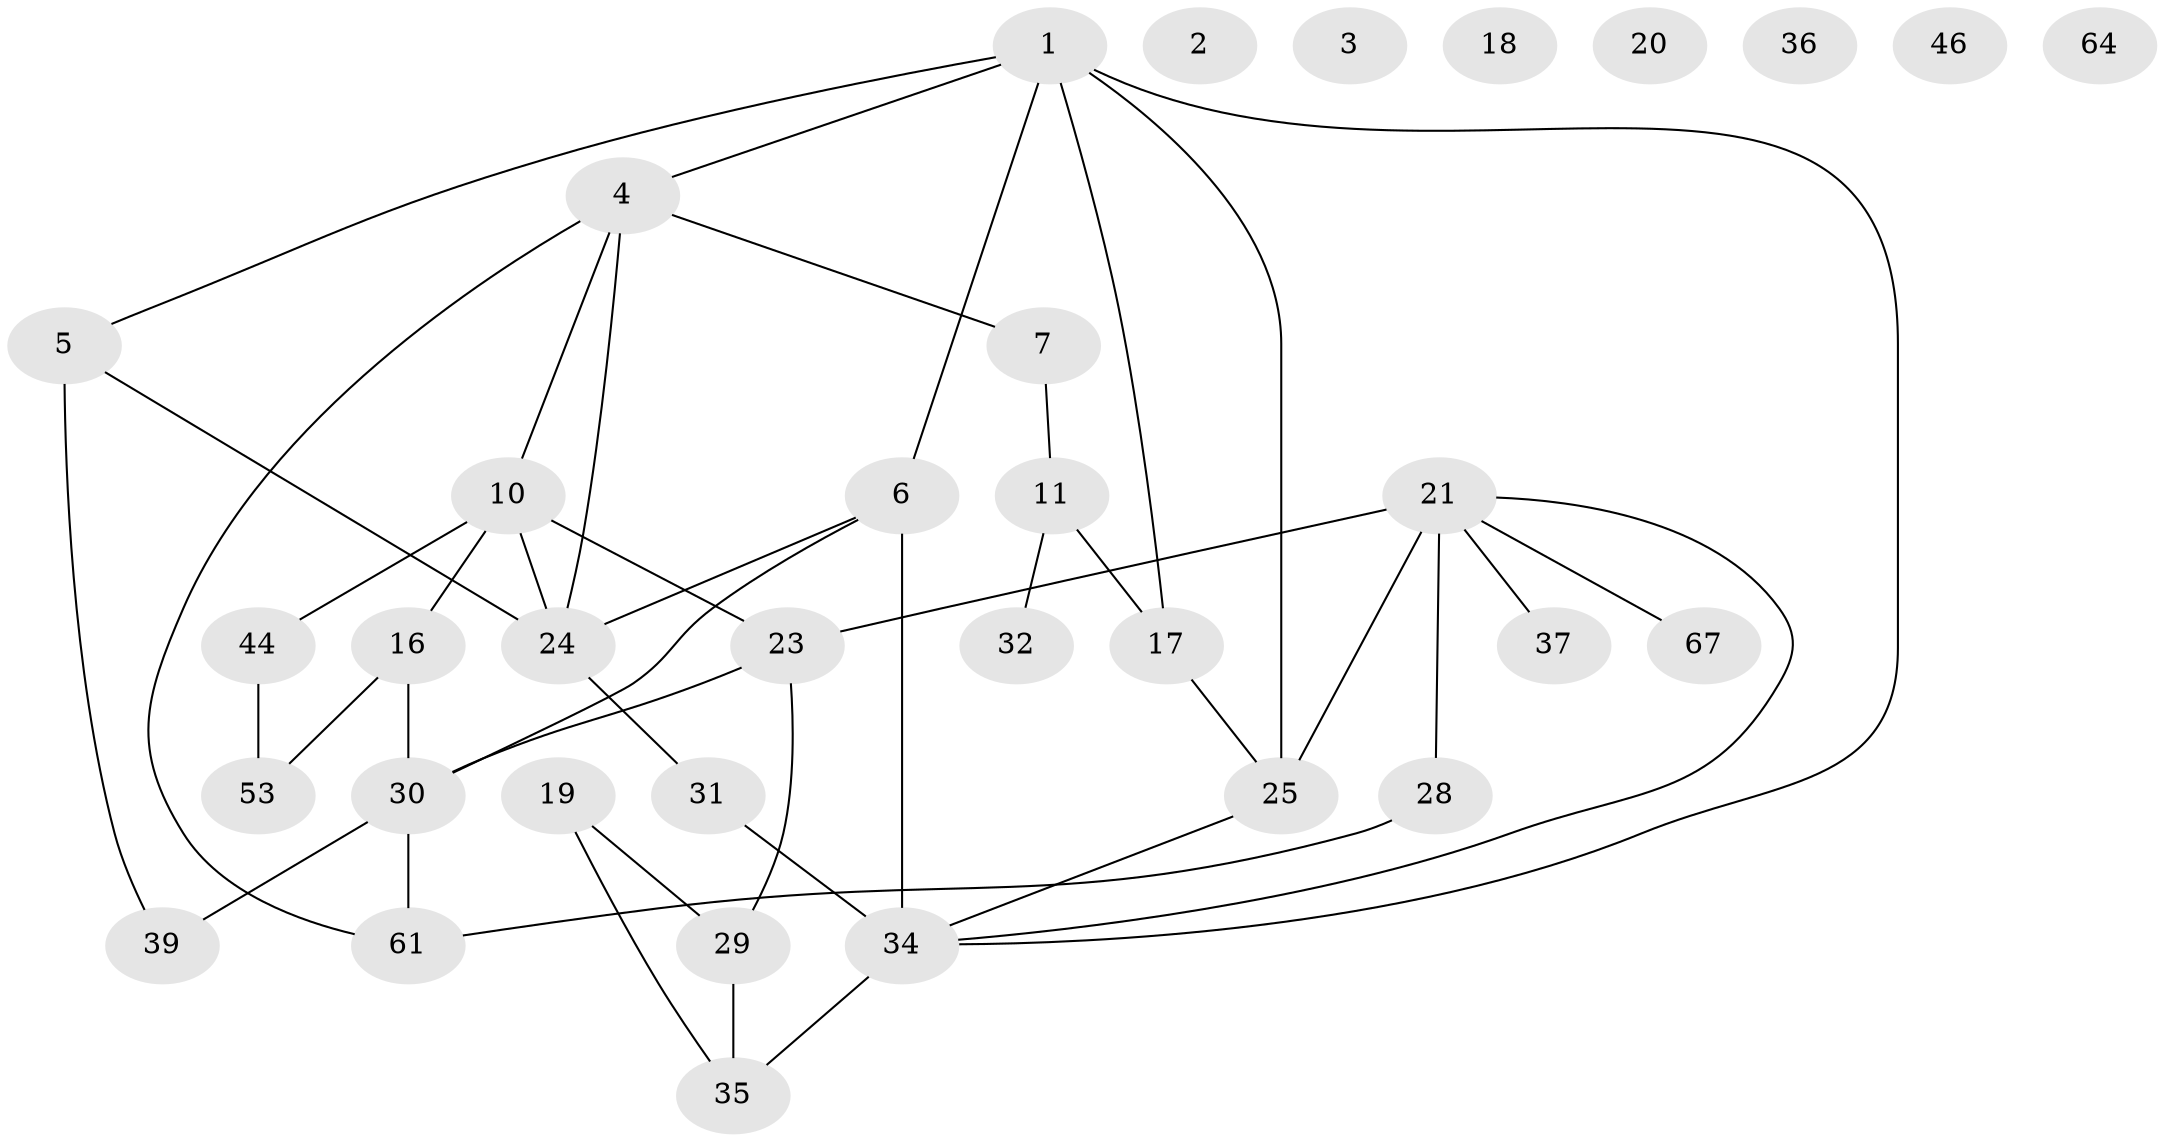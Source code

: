// original degree distribution, {2: 0.2463768115942029, 0: 0.08695652173913043, 3: 0.18840579710144928, 4: 0.13043478260869565, 5: 0.08695652173913043, 1: 0.21739130434782608, 6: 0.043478260869565216}
// Generated by graph-tools (version 1.1) at 2025/13/03/09/25 04:13:11]
// undirected, 34 vertices, 44 edges
graph export_dot {
graph [start="1"]
  node [color=gray90,style=filled];
  1 [super="+8+33"];
  2;
  3 [super="+66+12"];
  4 [super="+45"];
  5 [super="+9"];
  6 [super="+15+43"];
  7 [super="+58+13"];
  10;
  11 [super="+62"];
  16 [super="+48"];
  17 [super="+52+26+42+27"];
  18;
  19;
  20;
  21 [super="+22"];
  23;
  24 [super="+69+40"];
  25 [super="+56+38"];
  28;
  29;
  30 [super="+51"];
  31;
  32;
  34 [super="+41+63"];
  35 [super="+54"];
  36;
  37;
  39 [super="+55"];
  44;
  46;
  53;
  61 [super="+68"];
  64;
  67;
  1 -- 34;
  1 -- 4;
  1 -- 5 [weight=2];
  1 -- 25;
  1 -- 6;
  1 -- 17 [weight=2];
  4 -- 10;
  4 -- 61;
  4 -- 7;
  4 -- 24;
  5 -- 39;
  5 -- 24;
  6 -- 34 [weight=4];
  6 -- 24;
  6 -- 30;
  7 -- 11;
  10 -- 23;
  10 -- 44;
  10 -- 16;
  10 -- 24;
  11 -- 32;
  11 -- 17;
  16 -- 53;
  16 -- 30;
  17 -- 25;
  19 -- 29;
  19 -- 35;
  21 -- 34;
  21 -- 67;
  21 -- 37;
  21 -- 23;
  21 -- 25 [weight=2];
  21 -- 28;
  23 -- 29;
  23 -- 30;
  24 -- 31;
  25 -- 34;
  28 -- 61;
  29 -- 35;
  30 -- 61;
  30 -- 39;
  31 -- 34;
  34 -- 35;
  44 -- 53;
}
